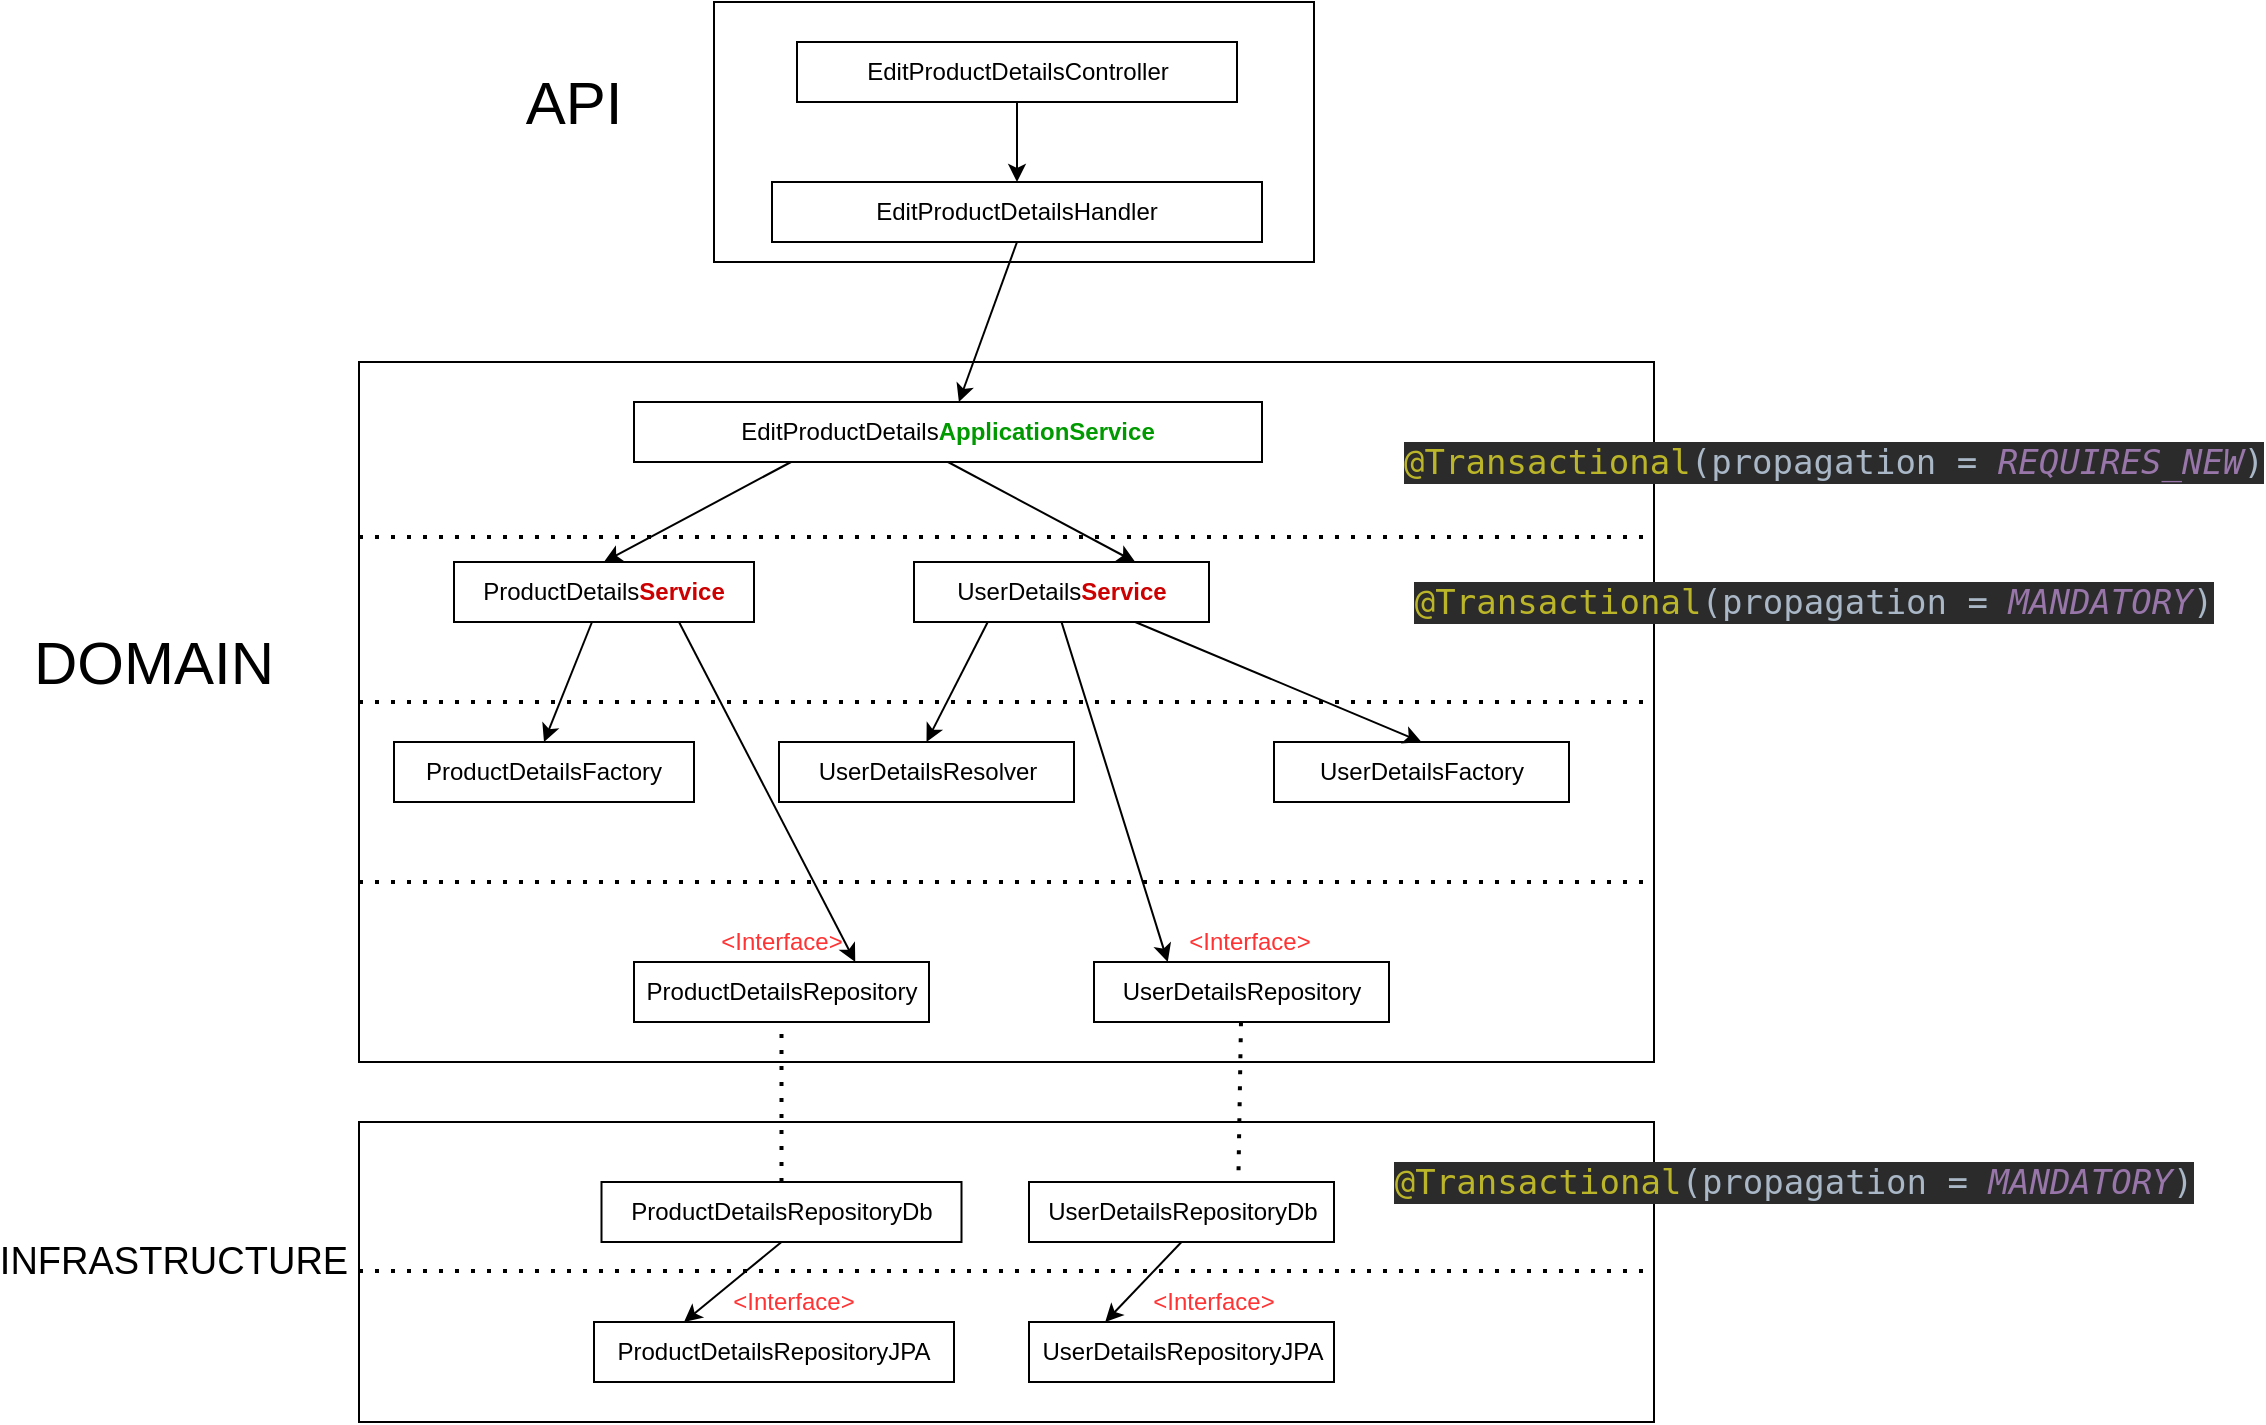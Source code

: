 <mxfile version="14.6.1" type="device"><diagram id="fQz2GSjkql-Fk9V2Qfav" name="Page-1"><mxGraphModel dx="1892" dy="1292" grid="1" gridSize="10" guides="1" tooltips="1" connect="1" arrows="1" fold="1" page="1" pageScale="1" pageWidth="827" pageHeight="1169" math="0" shadow="0"><root><mxCell id="0"/><mxCell id="1" parent="0"/><mxCell id="iPAW-HwyPWitQ_etGwEk-1" value="" style="verticalLabelPosition=bottom;verticalAlign=top;html=1;shape=mxgraph.basic.rect;fillColor2=none;strokeWidth=1;size=20;indent=5;" vertex="1" parent="1"><mxGeometry x="360" y="90" width="300" height="130" as="geometry"/></mxCell><mxCell id="iPAW-HwyPWitQ_etGwEk-7" value="" style="edgeStyle=orthogonalEdgeStyle;rounded=0;orthogonalLoop=1;jettySize=auto;html=1;" edge="1" parent="1" source="iPAW-HwyPWitQ_etGwEk-3" target="iPAW-HwyPWitQ_etGwEk-4"><mxGeometry relative="1" as="geometry"/></mxCell><mxCell id="iPAW-HwyPWitQ_etGwEk-3" value="EditProductDetailsController" style="rounded=0;whiteSpace=wrap;html=1;" vertex="1" parent="1"><mxGeometry x="401.5" y="110" width="220" height="30" as="geometry"/></mxCell><mxCell id="iPAW-HwyPWitQ_etGwEk-4" value="EditProductDetailsHandler" style="rounded=0;whiteSpace=wrap;html=1;" vertex="1" parent="1"><mxGeometry x="389" y="180" width="245" height="30" as="geometry"/></mxCell><mxCell id="iPAW-HwyPWitQ_etGwEk-5" value="" style="rounded=0;whiteSpace=wrap;html=1;" vertex="1" parent="1"><mxGeometry x="182.5" y="270" width="647.5" height="350" as="geometry"/></mxCell><mxCell id="iPAW-HwyPWitQ_etGwEk-6" value="EditProductDetails&lt;b&gt;&lt;font color=&quot;#009900&quot;&gt;ApplicationService&lt;/font&gt;&lt;/b&gt;" style="rounded=0;whiteSpace=wrap;html=1;" vertex="1" parent="1"><mxGeometry x="320" y="290" width="314" height="30" as="geometry"/></mxCell><mxCell id="iPAW-HwyPWitQ_etGwEk-8" value="ProductDetails&lt;font color=&quot;#cc0000&quot;&gt;&lt;b&gt;Service&lt;/b&gt;&lt;/font&gt;" style="rounded=0;whiteSpace=wrap;html=1;" vertex="1" parent="1"><mxGeometry x="230" y="370" width="150" height="30" as="geometry"/></mxCell><mxCell id="iPAW-HwyPWitQ_etGwEk-9" value="UserDetails&lt;font color=&quot;#cc0000&quot;&gt;&lt;b&gt;Service&lt;/b&gt;&lt;/font&gt;" style="rounded=0;whiteSpace=wrap;html=1;" vertex="1" parent="1"><mxGeometry x="460" y="370" width="147.5" height="30" as="geometry"/></mxCell><mxCell id="iPAW-HwyPWitQ_etGwEk-10" value="ProductDetailsFactory" style="rounded=0;whiteSpace=wrap;html=1;" vertex="1" parent="1"><mxGeometry x="200" y="460" width="150" height="30" as="geometry"/></mxCell><mxCell id="iPAW-HwyPWitQ_etGwEk-11" value="UserDetailsResolver" style="rounded=0;whiteSpace=wrap;html=1;" vertex="1" parent="1"><mxGeometry x="392.5" y="460" width="147.5" height="30" as="geometry"/></mxCell><mxCell id="iPAW-HwyPWitQ_etGwEk-12" value="UserDetailsFactory" style="rounded=0;whiteSpace=wrap;html=1;" vertex="1" parent="1"><mxGeometry x="640" y="460" width="147.5" height="30" as="geometry"/></mxCell><mxCell id="iPAW-HwyPWitQ_etGwEk-13" value="" style="endArrow=classic;html=1;exitX=0.5;exitY=1;exitDx=0;exitDy=0;" edge="1" parent="1" source="iPAW-HwyPWitQ_etGwEk-4" target="iPAW-HwyPWitQ_etGwEk-6"><mxGeometry width="50" height="50" relative="1" as="geometry"><mxPoint x="520" y="410" as="sourcePoint"/><mxPoint x="570" y="360" as="targetPoint"/></mxGeometry></mxCell><mxCell id="iPAW-HwyPWitQ_etGwEk-14" value="" style="endArrow=classic;html=1;exitX=0.25;exitY=1;exitDx=0;exitDy=0;entryX=0.5;entryY=0;entryDx=0;entryDy=0;" edge="1" parent="1" source="iPAW-HwyPWitQ_etGwEk-6" target="iPAW-HwyPWitQ_etGwEk-8"><mxGeometry width="50" height="50" relative="1" as="geometry"><mxPoint x="460" y="230" as="sourcePoint"/><mxPoint x="482.235" y="300" as="targetPoint"/></mxGeometry></mxCell><mxCell id="iPAW-HwyPWitQ_etGwEk-15" value="" style="endArrow=classic;html=1;exitX=0.5;exitY=1;exitDx=0;exitDy=0;entryX=0.75;entryY=0;entryDx=0;entryDy=0;" edge="1" parent="1" source="iPAW-HwyPWitQ_etGwEk-6" target="iPAW-HwyPWitQ_etGwEk-9"><mxGeometry width="50" height="50" relative="1" as="geometry"><mxPoint x="470" y="240" as="sourcePoint"/><mxPoint x="492.235" y="310" as="targetPoint"/></mxGeometry></mxCell><mxCell id="iPAW-HwyPWitQ_etGwEk-16" value="" style="endArrow=classic;html=1;exitX=0.75;exitY=1;exitDx=0;exitDy=0;entryX=0.5;entryY=0;entryDx=0;entryDy=0;" edge="1" parent="1" source="iPAW-HwyPWitQ_etGwEk-9" target="iPAW-HwyPWitQ_etGwEk-12"><mxGeometry width="50" height="50" relative="1" as="geometry"><mxPoint x="487" y="330" as="sourcePoint"/><mxPoint x="518.125" y="360" as="targetPoint"/></mxGeometry></mxCell><mxCell id="iPAW-HwyPWitQ_etGwEk-17" value="" style="endArrow=classic;html=1;exitX=0.25;exitY=1;exitDx=0;exitDy=0;entryX=0.5;entryY=0;entryDx=0;entryDy=0;" edge="1" parent="1" source="iPAW-HwyPWitQ_etGwEk-9" target="iPAW-HwyPWitQ_etGwEk-11"><mxGeometry width="50" height="50" relative="1" as="geometry"><mxPoint x="497" y="340" as="sourcePoint"/><mxPoint x="528.125" y="370" as="targetPoint"/></mxGeometry></mxCell><mxCell id="iPAW-HwyPWitQ_etGwEk-18" value="" style="endArrow=classic;html=1;entryX=0.5;entryY=0;entryDx=0;entryDy=0;" edge="1" parent="1" source="iPAW-HwyPWitQ_etGwEk-8" target="iPAW-HwyPWitQ_etGwEk-10"><mxGeometry width="50" height="50" relative="1" as="geometry"><mxPoint x="507" y="350" as="sourcePoint"/><mxPoint x="538.125" y="380" as="targetPoint"/></mxGeometry></mxCell><mxCell id="iPAW-HwyPWitQ_etGwEk-19" value="ProductDetailsRepository" style="rounded=0;whiteSpace=wrap;html=1;" vertex="1" parent="1"><mxGeometry x="320" y="570" width="147.5" height="30" as="geometry"/></mxCell><mxCell id="iPAW-HwyPWitQ_etGwEk-20" value="UserDetailsRepository" style="rounded=0;whiteSpace=wrap;html=1;" vertex="1" parent="1"><mxGeometry x="550" y="570" width="147.5" height="30" as="geometry"/></mxCell><mxCell id="iPAW-HwyPWitQ_etGwEk-21" value="" style="endArrow=classic;html=1;exitX=0.5;exitY=1;exitDx=0;exitDy=0;entryX=0.25;entryY=0;entryDx=0;entryDy=0;" edge="1" parent="1" source="iPAW-HwyPWitQ_etGwEk-9" target="iPAW-HwyPWitQ_etGwEk-20"><mxGeometry width="50" height="50" relative="1" as="geometry"><mxPoint x="498.125" y="390" as="sourcePoint"/><mxPoint x="508.75" y="450" as="targetPoint"/></mxGeometry></mxCell><mxCell id="iPAW-HwyPWitQ_etGwEk-22" value="" style="endArrow=none;dashed=1;html=1;dashPattern=1 3;strokeWidth=2;exitX=0;exitY=0.25;exitDx=0;exitDy=0;entryX=1;entryY=0.25;entryDx=0;entryDy=0;" edge="1" parent="1" source="iPAW-HwyPWitQ_etGwEk-5" target="iPAW-HwyPWitQ_etGwEk-5"><mxGeometry width="50" height="50" relative="1" as="geometry"><mxPoint x="520" y="410" as="sourcePoint"/><mxPoint x="570" y="360" as="targetPoint"/></mxGeometry></mxCell><mxCell id="iPAW-HwyPWitQ_etGwEk-23" value="" style="endArrow=none;dashed=1;html=1;dashPattern=1 3;strokeWidth=2;exitX=0;exitY=0.25;exitDx=0;exitDy=0;entryX=1;entryY=0.25;entryDx=0;entryDy=0;" edge="1" parent="1"><mxGeometry width="50" height="50" relative="1" as="geometry"><mxPoint x="182.5" y="440" as="sourcePoint"/><mxPoint x="830" y="440" as="targetPoint"/></mxGeometry></mxCell><mxCell id="iPAW-HwyPWitQ_etGwEk-25" value="" style="endArrow=none;dashed=1;html=1;dashPattern=1 3;strokeWidth=2;exitX=0;exitY=0.25;exitDx=0;exitDy=0;entryX=1;entryY=0.25;entryDx=0;entryDy=0;" edge="1" parent="1"><mxGeometry width="50" height="50" relative="1" as="geometry"><mxPoint x="182.5" y="530" as="sourcePoint"/><mxPoint x="830" y="530" as="targetPoint"/></mxGeometry></mxCell><mxCell id="iPAW-HwyPWitQ_etGwEk-26" value="" style="endArrow=classic;html=1;entryX=0.75;entryY=0;entryDx=0;entryDy=0;exitX=0.75;exitY=1;exitDx=0;exitDy=0;" edge="1" parent="1" source="iPAW-HwyPWitQ_etGwEk-8" target="iPAW-HwyPWitQ_etGwEk-19"><mxGeometry width="50" height="50" relative="1" as="geometry"><mxPoint x="309" y="410" as="sourcePoint"/><mxPoint x="285" y="470" as="targetPoint"/></mxGeometry></mxCell><mxCell id="iPAW-HwyPWitQ_etGwEk-27" value="&lt;font style=&quot;font-size: 30px&quot;&gt;API&lt;/font&gt;" style="text;html=1;strokeColor=none;fillColor=none;align=center;verticalAlign=middle;whiteSpace=wrap;rounded=0;" vertex="1" parent="1"><mxGeometry x="270" y="130" width="40" height="20" as="geometry"/></mxCell><mxCell id="iPAW-HwyPWitQ_etGwEk-28" value="&lt;font style=&quot;font-size: 30px&quot;&gt;DOMAIN&lt;/font&gt;" style="text;html=1;strokeColor=none;fillColor=none;align=center;verticalAlign=middle;whiteSpace=wrap;rounded=0;" vertex="1" parent="1"><mxGeometry x="60" y="410" width="40" height="20" as="geometry"/></mxCell><mxCell id="iPAW-HwyPWitQ_etGwEk-31" value="" style="rounded=0;whiteSpace=wrap;html=1;" vertex="1" parent="1"><mxGeometry x="182.5" y="650" width="647.5" height="150" as="geometry"/></mxCell><mxCell id="iPAW-HwyPWitQ_etGwEk-32" value="ProductDetailsRepositoryDb" style="rounded=0;whiteSpace=wrap;html=1;" vertex="1" parent="1"><mxGeometry x="303.75" y="680" width="180" height="30" as="geometry"/></mxCell><mxCell id="iPAW-HwyPWitQ_etGwEk-33" value="ProductDetailsRepositoryJPA" style="rounded=0;whiteSpace=wrap;html=1;" vertex="1" parent="1"><mxGeometry x="300" y="750" width="180" height="30" as="geometry"/></mxCell><mxCell id="iPAW-HwyPWitQ_etGwEk-34" value="" style="endArrow=none;dashed=1;html=1;dashPattern=1 3;strokeWidth=2;entryX=0.5;entryY=1;entryDx=0;entryDy=0;exitX=0.5;exitY=0;exitDx=0;exitDy=0;" edge="1" parent="1" source="iPAW-HwyPWitQ_etGwEk-32" target="iPAW-HwyPWitQ_etGwEk-19"><mxGeometry width="50" height="50" relative="1" as="geometry"><mxPoint x="440" y="610" as="sourcePoint"/><mxPoint x="490" y="560" as="targetPoint"/></mxGeometry></mxCell><mxCell id="iPAW-HwyPWitQ_etGwEk-35" value="&lt;font color=&quot;#ff3333&quot;&gt;&amp;lt;Interface&amp;gt;&lt;/font&gt;" style="text;html=1;strokeColor=none;fillColor=none;align=center;verticalAlign=middle;whiteSpace=wrap;rounded=0;" vertex="1" parent="1"><mxGeometry x="374" y="550" width="40" height="20" as="geometry"/></mxCell><mxCell id="iPAW-HwyPWitQ_etGwEk-36" value="&lt;font color=&quot;#ff3333&quot;&gt;&amp;lt;Interface&amp;gt;&lt;/font&gt;" style="text;html=1;strokeColor=none;fillColor=none;align=center;verticalAlign=middle;whiteSpace=wrap;rounded=0;" vertex="1" parent="1"><mxGeometry x="607.5" y="550" width="40" height="20" as="geometry"/></mxCell><mxCell id="iPAW-HwyPWitQ_etGwEk-37" value="&lt;pre style=&quot;background-color: rgb(43 , 43 , 43) ; color: rgb(169 , 183 , 198) ; font-family: &amp;#34;inconsolata&amp;#34; , monospace ; font-size: 17px&quot;&gt;&lt;span style=&quot;color: #bbb529&quot;&gt;@Transactional&lt;/span&gt;(propagation = &lt;span style=&quot;color: #9876aa ; font-style: italic&quot;&gt;REQUIRES_NEW&lt;/span&gt;)&lt;/pre&gt;" style="text;html=1;strokeColor=none;fillColor=none;align=center;verticalAlign=middle;whiteSpace=wrap;rounded=0;" vertex="1" parent="1"><mxGeometry x="900" y="310" width="40" height="20" as="geometry"/></mxCell><mxCell id="iPAW-HwyPWitQ_etGwEk-38" value="&lt;pre style=&quot;background-color: rgb(43 , 43 , 43) ; font-family: &amp;#34;inconsolata&amp;#34; , monospace ; font-size: 17px&quot;&gt;&lt;span style=&quot;color: rgb(169 , 183 , 198)&quot;&gt;&lt;span style=&quot;color: #bbb529&quot;&gt;@Transactional&lt;/span&gt;(propagation = &lt;/span&gt;&lt;font color=&quot;#9876aa&quot;&gt;&lt;i&gt;MANDATORY&lt;/i&gt;&lt;/font&gt;&lt;font color=&quot;#a9b7c6&quot;&gt;)&lt;/font&gt;&lt;/pre&gt;" style="text;html=1;strokeColor=none;fillColor=none;align=center;verticalAlign=middle;whiteSpace=wrap;rounded=0;" vertex="1" parent="1"><mxGeometry x="890" y="380" width="40" height="20" as="geometry"/></mxCell><mxCell id="iPAW-HwyPWitQ_etGwEk-39" value="&lt;pre style=&quot;background-color: rgb(43 , 43 , 43) ; font-family: &amp;#34;inconsolata&amp;#34; , monospace ; font-size: 17px&quot;&gt;&lt;span style=&quot;color: rgb(169 , 183 , 198)&quot;&gt;&lt;span style=&quot;color: #bbb529&quot;&gt;@Transactional&lt;/span&gt;(propagation = &lt;/span&gt;&lt;font color=&quot;#9876aa&quot;&gt;&lt;i&gt;MANDATORY&lt;/i&gt;&lt;/font&gt;&lt;font color=&quot;#a9b7c6&quot;&gt;)&lt;/font&gt;&lt;/pre&gt;" style="text;html=1;strokeColor=none;fillColor=none;align=center;verticalAlign=middle;whiteSpace=wrap;rounded=0;" vertex="1" parent="1"><mxGeometry x="880" y="670" width="40" height="20" as="geometry"/></mxCell><mxCell id="iPAW-HwyPWitQ_etGwEk-40" value="&lt;font style=&quot;font-size: 19px&quot;&gt;INFRASTRUCTURE&lt;/font&gt;" style="text;html=1;strokeColor=none;fillColor=none;align=center;verticalAlign=middle;whiteSpace=wrap;rounded=0;" vertex="1" parent="1"><mxGeometry x="70" y="710" width="40" height="20" as="geometry"/></mxCell><mxCell id="iPAW-HwyPWitQ_etGwEk-41" value="" style="endArrow=none;dashed=1;html=1;dashPattern=1 3;strokeWidth=2;exitX=0;exitY=0.25;exitDx=0;exitDy=0;entryX=1;entryY=0.25;entryDx=0;entryDy=0;" edge="1" parent="1"><mxGeometry width="50" height="50" relative="1" as="geometry"><mxPoint x="182.5" y="724.5" as="sourcePoint"/><mxPoint x="830" y="724.5" as="targetPoint"/></mxGeometry></mxCell><mxCell id="iPAW-HwyPWitQ_etGwEk-43" value="UserDetailsRepositoryDb" style="rounded=0;whiteSpace=wrap;html=1;" vertex="1" parent="1"><mxGeometry x="517.5" y="680" width="152.5" height="30" as="geometry"/></mxCell><mxCell id="iPAW-HwyPWitQ_etGwEk-44" value="UserDetailsRepositoryJPA" style="rounded=0;whiteSpace=wrap;html=1;" vertex="1" parent="1"><mxGeometry x="517.5" y="750" width="152.5" height="30" as="geometry"/></mxCell><mxCell id="iPAW-HwyPWitQ_etGwEk-45" value="&lt;font color=&quot;#ff3333&quot;&gt;&amp;lt;Interface&amp;gt;&lt;/font&gt;" style="text;html=1;strokeColor=none;fillColor=none;align=center;verticalAlign=middle;whiteSpace=wrap;rounded=0;" vertex="1" parent="1"><mxGeometry x="380" y="730" width="40" height="20" as="geometry"/></mxCell><mxCell id="iPAW-HwyPWitQ_etGwEk-46" value="&lt;font color=&quot;#ff3333&quot;&gt;&amp;lt;Interface&amp;gt;&lt;/font&gt;" style="text;html=1;strokeColor=none;fillColor=none;align=center;verticalAlign=middle;whiteSpace=wrap;rounded=0;" vertex="1" parent="1"><mxGeometry x="590" y="730" width="40" height="20" as="geometry"/></mxCell><mxCell id="iPAW-HwyPWitQ_etGwEk-51" value="" style="endArrow=none;dashed=1;html=1;dashPattern=1 3;strokeWidth=2;exitX=0.687;exitY=-0.196;exitDx=0;exitDy=0;exitPerimeter=0;" edge="1" parent="1" source="iPAW-HwyPWitQ_etGwEk-43" target="iPAW-HwyPWitQ_etGwEk-20"><mxGeometry width="50" height="50" relative="1" as="geometry"><mxPoint x="565.625" y="760" as="sourcePoint"/><mxPoint x="565.625" y="720" as="targetPoint"/></mxGeometry></mxCell><mxCell id="iPAW-HwyPWitQ_etGwEk-52" value="" style="endArrow=classic;html=1;entryX=0.25;entryY=0;entryDx=0;entryDy=0;exitX=0.5;exitY=1;exitDx=0;exitDy=0;" edge="1" parent="1" source="iPAW-HwyPWitQ_etGwEk-32" target="iPAW-HwyPWitQ_etGwEk-33"><mxGeometry width="50" height="50" relative="1" as="geometry"><mxPoint x="352.5" y="410" as="sourcePoint"/><mxPoint x="440.625" y="580" as="targetPoint"/></mxGeometry></mxCell><mxCell id="iPAW-HwyPWitQ_etGwEk-53" value="" style="endArrow=classic;html=1;entryX=0.25;entryY=0;entryDx=0;entryDy=0;exitX=0.5;exitY=1;exitDx=0;exitDy=0;" edge="1" parent="1" source="iPAW-HwyPWitQ_etGwEk-43" target="iPAW-HwyPWitQ_etGwEk-44"><mxGeometry width="50" height="50" relative="1" as="geometry"><mxPoint x="362.5" y="420" as="sourcePoint"/><mxPoint x="450.625" y="590" as="targetPoint"/></mxGeometry></mxCell></root></mxGraphModel></diagram></mxfile>